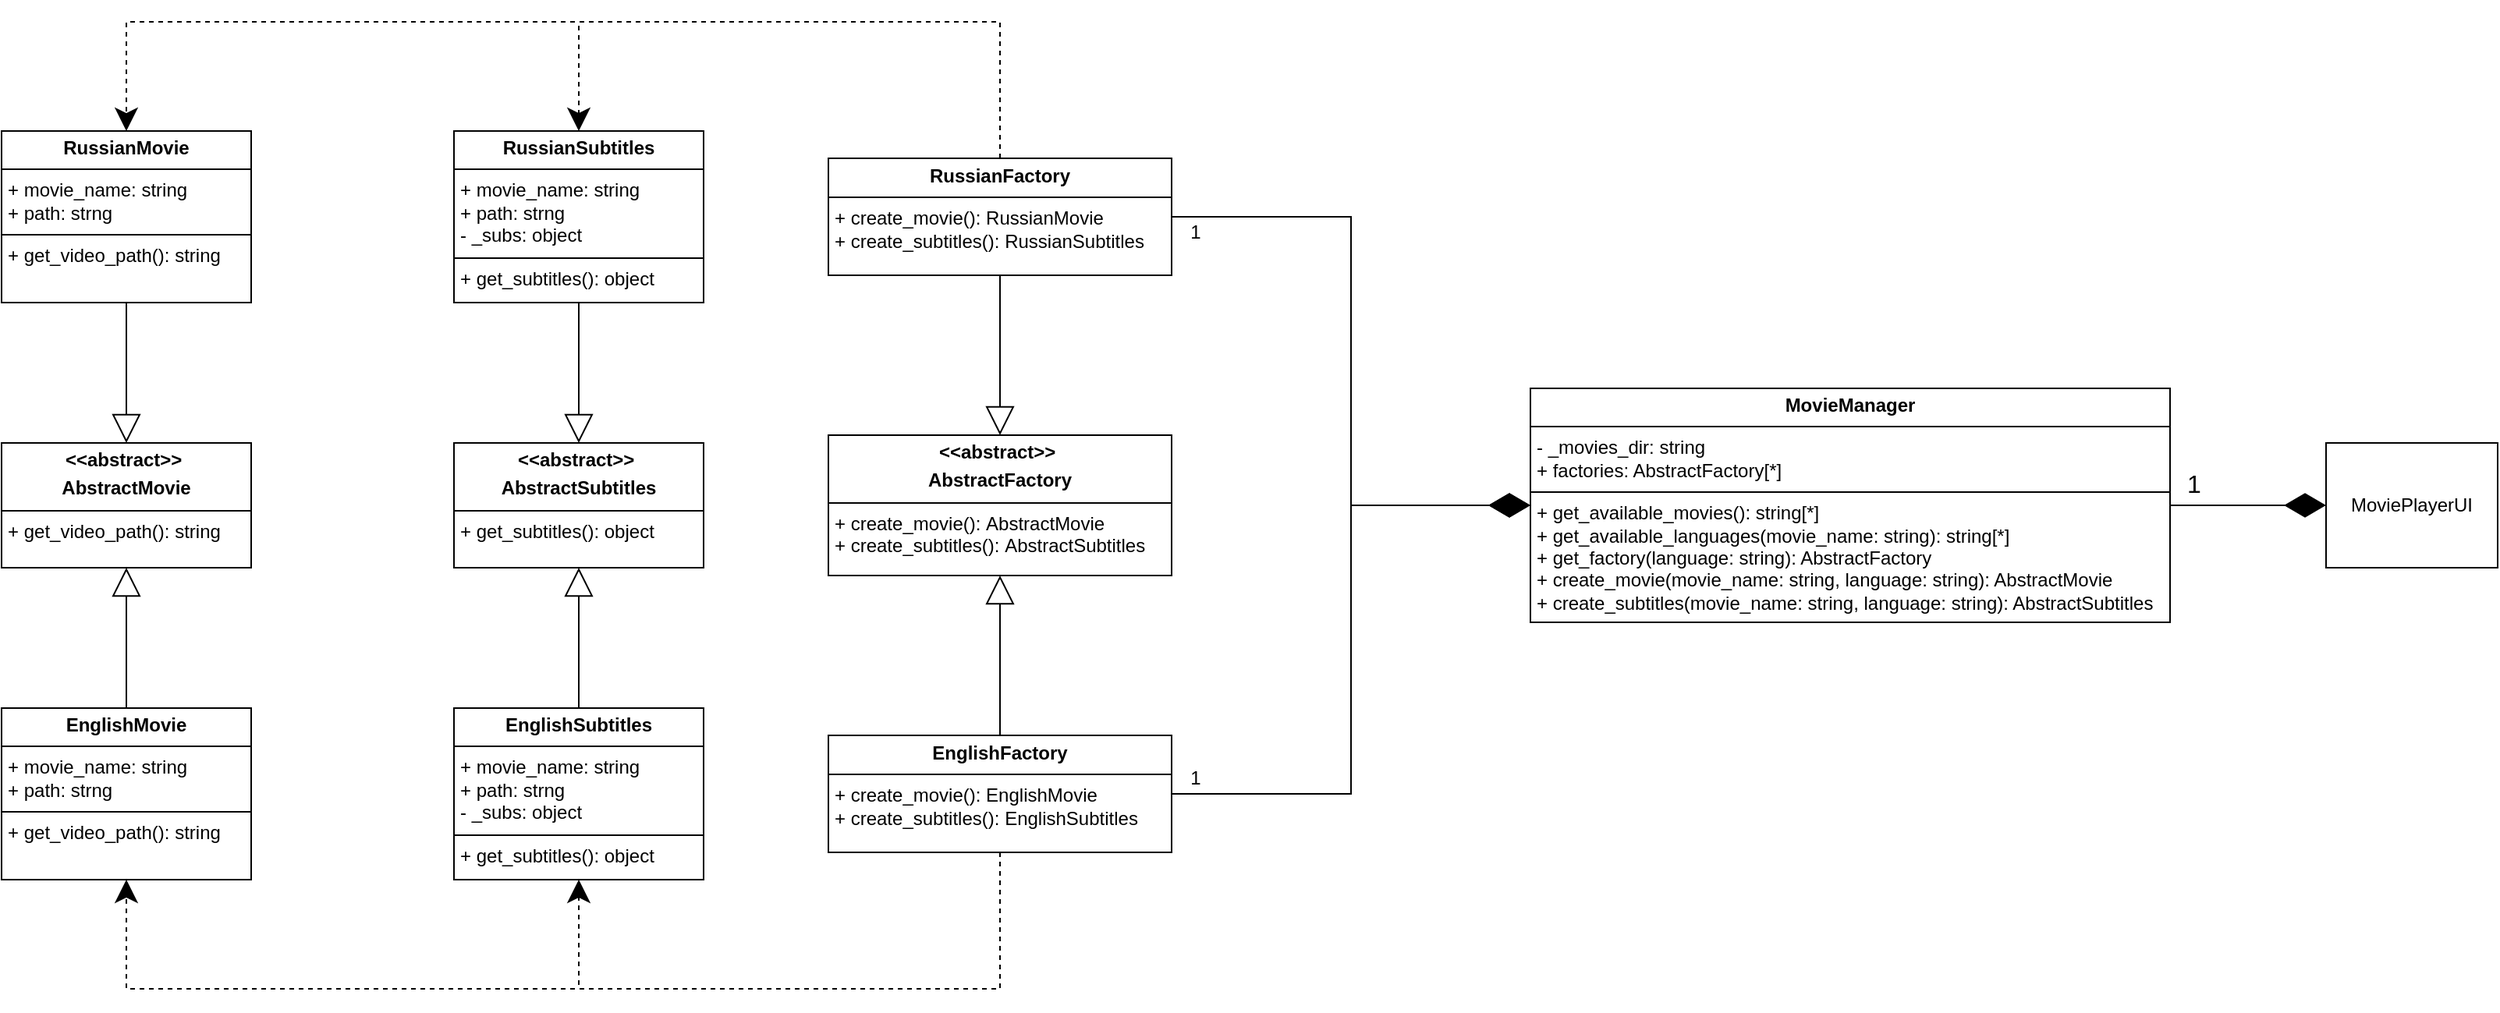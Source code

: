 <mxfile version="26.0.16">
  <diagram id="C5RBs43oDa-KdzZeNtuy" name="Page-1">
    <mxGraphModel dx="2514" dy="2077" grid="1" gridSize="10" guides="1" tooltips="1" connect="1" arrows="1" fold="1" page="1" pageScale="1" pageWidth="827" pageHeight="1169" math="0" shadow="0">
      <root>
        <mxCell id="WIyWlLk6GJQsqaUBKTNV-0" />
        <mxCell id="WIyWlLk6GJQsqaUBKTNV-1" parent="WIyWlLk6GJQsqaUBKTNV-0" />
        <mxCell id="YJ3JWjESbGyjQFtZ34K4-0" value="&lt;p style=&quot;margin:0px;margin-top:4px;text-align:center;&quot;&gt;&lt;b&gt;&amp;lt;&amp;lt;abstract&amp;gt;&amp;gt;&amp;nbsp;&lt;/b&gt;&lt;/p&gt;&lt;p style=&quot;margin:0px;margin-top:4px;text-align:center;&quot;&gt;&lt;b&gt;AbstractFactory&lt;/b&gt;&lt;/p&gt;&lt;hr size=&quot;1&quot; style=&quot;border-style:solid;&quot;&gt;&lt;p style=&quot;margin:0px;margin-left:4px;&quot;&gt;+ create_movie():&amp;nbsp;&lt;span style=&quot;background-color: transparent; color: light-dark(rgb(0, 0, 0), rgb(255, 255, 255)); text-align: center;&quot;&gt;AbstractMovie&lt;/span&gt;&lt;/p&gt;&lt;p style=&quot;margin:0px;margin-left:4px;&quot;&gt;+ create_subtitles():&amp;nbsp;&lt;span style=&quot;background-color: transparent; color: light-dark(rgb(0, 0, 0), rgb(255, 255, 255)); text-align: center;&quot;&gt;AbstractSubtitles&lt;/span&gt;&lt;/p&gt;&lt;div&gt;&lt;b style=&quot;background-color: transparent; color: light-dark(rgb(0, 0, 0), rgb(255, 255, 255)); text-align: center;&quot;&gt;&lt;br&gt;&lt;/b&gt;&lt;/div&gt;" style="verticalAlign=top;align=left;overflow=fill;html=1;whiteSpace=wrap;" parent="WIyWlLk6GJQsqaUBKTNV-1" vertex="1">
          <mxGeometry x="-90" y="75" width="220" height="90" as="geometry" />
        </mxCell>
        <mxCell id="YJ3JWjESbGyjQFtZ34K4-1" value="&lt;p style=&quot;margin: 4px 0px 0px; text-align: center;&quot;&gt;&lt;b&gt;&amp;lt;&amp;lt;abstract&amp;gt;&amp;gt;&amp;nbsp;&lt;/b&gt;&lt;/p&gt;&lt;p style=&quot;margin: 4px 0px 0px; text-align: center;&quot;&gt;&lt;b&gt;AbstractMovie&lt;/b&gt;&lt;/p&gt;&lt;hr style=&quot;border-style: solid;&quot; size=&quot;1&quot;&gt;&lt;p style=&quot;margin: 0px 0px 0px 4px;&quot;&gt;+ get_video_path(): string&lt;/p&gt;" style="verticalAlign=top;align=left;overflow=fill;html=1;whiteSpace=wrap;" parent="WIyWlLk6GJQsqaUBKTNV-1" vertex="1">
          <mxGeometry x="-620" y="80" width="160" height="80" as="geometry" />
        </mxCell>
        <mxCell id="YJ3JWjESbGyjQFtZ34K4-2" value="&lt;p style=&quot;margin: 4px 0px 0px; text-align: center;&quot;&gt;&lt;b&gt;&amp;lt;&amp;lt;abstract&amp;gt;&amp;gt;&amp;nbsp;&lt;/b&gt;&lt;/p&gt;&lt;p style=&quot;margin: 4px 0px 0px; text-align: center;&quot;&gt;&lt;b&gt;AbstractSubtitles&lt;/b&gt;&lt;/p&gt;&lt;hr style=&quot;border-style: solid;&quot; size=&quot;1&quot;&gt;&lt;p style=&quot;margin: 0px 0px 0px 4px;&quot;&gt;+ get_subtitles(): object&lt;/p&gt;" style="verticalAlign=top;align=left;overflow=fill;html=1;whiteSpace=wrap;" parent="WIyWlLk6GJQsqaUBKTNV-1" vertex="1">
          <mxGeometry x="-330" y="80" width="160" height="80" as="geometry" />
        </mxCell>
        <mxCell id="YJ3JWjESbGyjQFtZ34K4-3" value="&lt;p style=&quot;margin:0px;margin-top:4px;text-align:center;&quot;&gt;&lt;b style=&quot;background-color: transparent; color: light-dark(rgb(0, 0, 0), rgb(255, 255, 255));&quot;&gt;Russian&lt;/b&gt;&lt;b style=&quot;background-color: transparent; color: light-dark(rgb(0, 0, 0), rgb(255, 255, 255));&quot;&gt;Factory&lt;/b&gt;&lt;/p&gt;&lt;hr size=&quot;1&quot; style=&quot;border-style:solid;&quot;&gt;&lt;p style=&quot;margin:0px;margin-left:4px;&quot;&gt;+ create_movie():&amp;nbsp;&lt;span style=&quot;background-color: transparent; color: light-dark(rgb(0, 0, 0), rgb(255, 255, 255)); text-align: center;&quot;&gt;Russian&lt;/span&gt;&lt;span style=&quot;background-color: transparent; color: light-dark(rgb(0, 0, 0), rgb(255, 255, 255)); text-align: center;&quot;&gt;Movie&lt;/span&gt;&lt;/p&gt;&lt;p style=&quot;margin:0px;margin-left:4px;&quot;&gt;+ create_subtitles():&amp;nbsp;&lt;span style=&quot;text-align: center;&quot;&gt;Russian&lt;/span&gt;&lt;span style=&quot;background-color: transparent; color: light-dark(rgb(0, 0, 0), rgb(255, 255, 255)); text-align: center;&quot;&gt;Subtitles&lt;/span&gt;&lt;/p&gt;&lt;div&gt;&lt;b style=&quot;background-color: transparent; color: light-dark(rgb(0, 0, 0), rgb(255, 255, 255)); text-align: center;&quot;&gt;&lt;br&gt;&lt;/b&gt;&lt;/div&gt;" style="verticalAlign=top;align=left;overflow=fill;html=1;whiteSpace=wrap;" parent="WIyWlLk6GJQsqaUBKTNV-1" vertex="1">
          <mxGeometry x="-90" y="-102.5" width="220" height="75" as="geometry" />
        </mxCell>
        <mxCell id="YJ3JWjESbGyjQFtZ34K4-9" value="&lt;p style=&quot;margin:0px;margin-top:4px;text-align:center;&quot;&gt;&lt;b&gt;Russian&lt;/b&gt;&lt;b style=&quot;color: light-dark(rgb(0, 0, 0), rgb(255, 255, 255)); background-color: transparent;&quot;&gt;Movie&lt;/b&gt;&lt;/p&gt;&lt;hr size=&quot;1&quot; style=&quot;border-style:solid;&quot;&gt;&lt;p style=&quot;margin:0px;margin-left:4px;&quot;&gt;+ movie_name: string&lt;/p&gt;&lt;p style=&quot;margin:0px;margin-left:4px;&quot;&gt;+ path: strng&lt;/p&gt;&lt;hr size=&quot;1&quot; style=&quot;border-style:solid;&quot;&gt;&lt;p style=&quot;margin:0px;margin-left:4px;&quot;&gt;+ get_video_path(): string&lt;/p&gt;" style="verticalAlign=top;align=left;overflow=fill;html=1;whiteSpace=wrap;" parent="WIyWlLk6GJQsqaUBKTNV-1" vertex="1">
          <mxGeometry x="-620" y="-120" width="160" height="110" as="geometry" />
        </mxCell>
        <mxCell id="YJ3JWjESbGyjQFtZ34K4-10" value="&lt;p style=&quot;margin:0px;margin-top:4px;text-align:center;&quot;&gt;&lt;b&gt;RussianSubtitles&lt;/b&gt;&lt;/p&gt;&lt;hr size=&quot;1&quot; style=&quot;border-style:solid;&quot;&gt;&lt;p style=&quot;margin:0px;margin-left:4px;&quot;&gt;+ movie_name: string&lt;/p&gt;&lt;p style=&quot;margin:0px;margin-left:4px;&quot;&gt;+ path: strng&lt;/p&gt;&lt;p style=&quot;margin:0px;margin-left:4px;&quot;&gt;- _subs: object&amp;nbsp;&lt;/p&gt;&lt;hr size=&quot;1&quot; style=&quot;border-style:solid;&quot;&gt;&lt;p style=&quot;margin:0px;margin-left:4px;&quot;&gt;+ get_subtitles(): object&lt;/p&gt;" style="verticalAlign=top;align=left;overflow=fill;html=1;whiteSpace=wrap;" parent="WIyWlLk6GJQsqaUBKTNV-1" vertex="1">
          <mxGeometry x="-330" y="-120" width="160" height="110" as="geometry" />
        </mxCell>
        <mxCell id="YJ3JWjESbGyjQFtZ34K4-11" value="&lt;p style=&quot;margin:0px;margin-top:4px;text-align:center;&quot;&gt;&lt;b style=&quot;background-color: transparent; color: light-dark(rgb(0, 0, 0), rgb(255, 255, 255));&quot;&gt;EnglishFactory&lt;/b&gt;&lt;/p&gt;&lt;hr size=&quot;1&quot; style=&quot;border-style:solid;&quot;&gt;&lt;p style=&quot;margin:0px;margin-left:4px;&quot;&gt;+ create_movie():&amp;nbsp;&lt;span style=&quot;color: light-dark(rgb(0, 0, 0), rgb(255, 255, 255)); text-align: center; background-color: transparent;&quot;&gt;English&lt;/span&gt;&lt;span style=&quot;background-color: transparent; color: light-dark(rgb(0, 0, 0), rgb(255, 255, 255)); text-align: center;&quot;&gt;Movie&lt;/span&gt;&lt;/p&gt;&lt;p style=&quot;margin:0px;margin-left:4px;&quot;&gt;+ create_subtitles():&amp;nbsp;&lt;span style=&quot;color: light-dark(rgb(0, 0, 0), rgb(255, 255, 255)); text-align: center; background-color: transparent;&quot;&gt;English&lt;/span&gt;&lt;span style=&quot;background-color: transparent; color: light-dark(rgb(0, 0, 0), rgb(255, 255, 255)); text-align: center;&quot;&gt;Subtitles&lt;/span&gt;&lt;/p&gt;&lt;div&gt;&lt;b style=&quot;background-color: transparent; color: light-dark(rgb(0, 0, 0), rgb(255, 255, 255)); text-align: center;&quot;&gt;&lt;br&gt;&lt;/b&gt;&lt;/div&gt;" style="verticalAlign=top;align=left;overflow=fill;html=1;whiteSpace=wrap;" parent="WIyWlLk6GJQsqaUBKTNV-1" vertex="1">
          <mxGeometry x="-90" y="267.5" width="220" height="75" as="geometry" />
        </mxCell>
        <mxCell id="YJ3JWjESbGyjQFtZ34K4-12" value="&lt;p style=&quot;margin:0px;margin-top:4px;text-align:center;&quot;&gt;&lt;b style=&quot;background-color: transparent; color: light-dark(rgb(0, 0, 0), rgb(255, 255, 255));&quot;&gt;English&lt;/b&gt;&lt;b style=&quot;color: light-dark(rgb(0, 0, 0), rgb(255, 255, 255)); background-color: transparent;&quot;&gt;Movie&lt;/b&gt;&lt;/p&gt;&lt;hr size=&quot;1&quot; style=&quot;border-style:solid;&quot;&gt;&lt;p style=&quot;margin:0px;margin-left:4px;&quot;&gt;+ movie_name: string&lt;/p&gt;&lt;p style=&quot;margin:0px;margin-left:4px;&quot;&gt;+ path: strng&lt;/p&gt;&lt;hr size=&quot;1&quot; style=&quot;border-style:solid;&quot;&gt;&lt;p style=&quot;margin:0px;margin-left:4px;&quot;&gt;+ get_video_path(): string&lt;/p&gt;" style="verticalAlign=top;align=left;overflow=fill;html=1;whiteSpace=wrap;" parent="WIyWlLk6GJQsqaUBKTNV-1" vertex="1">
          <mxGeometry x="-620" y="250" width="160" height="110" as="geometry" />
        </mxCell>
        <mxCell id="YJ3JWjESbGyjQFtZ34K4-13" value="&lt;p style=&quot;margin:0px;margin-top:4px;text-align:center;&quot;&gt;&lt;b style=&quot;background-color: transparent; color: light-dark(rgb(0, 0, 0), rgb(255, 255, 255));&quot;&gt;English&lt;/b&gt;&lt;b&gt;Subtitles&lt;/b&gt;&lt;/p&gt;&lt;hr size=&quot;1&quot; style=&quot;border-style:solid;&quot;&gt;&lt;p style=&quot;margin:0px;margin-left:4px;&quot;&gt;+ movie_name: string&lt;/p&gt;&lt;p style=&quot;margin:0px;margin-left:4px;&quot;&gt;+ path: strng&lt;/p&gt;&lt;p style=&quot;margin:0px;margin-left:4px;&quot;&gt;- _subs: object&amp;nbsp;&lt;/p&gt;&lt;hr size=&quot;1&quot; style=&quot;border-style:solid;&quot;&gt;&lt;p style=&quot;margin:0px;margin-left:4px;&quot;&gt;+ get_subtitles(): object&lt;/p&gt;" style="verticalAlign=top;align=left;overflow=fill;html=1;whiteSpace=wrap;" parent="WIyWlLk6GJQsqaUBKTNV-1" vertex="1">
          <mxGeometry x="-330" y="250" width="160" height="110" as="geometry" />
        </mxCell>
        <mxCell id="YJ3JWjESbGyjQFtZ34K4-22" value="&lt;p style=&quot;margin:0px;margin-top:4px;text-align:center;&quot;&gt;&lt;b&gt;MovieManager&lt;/b&gt;&lt;/p&gt;&lt;hr size=&quot;1&quot; style=&quot;border-style:solid;&quot;&gt;&lt;p style=&quot;margin:0px;margin-left:4px;&quot;&gt;- _movies_dir: string&lt;/p&gt;&lt;p style=&quot;margin:0px;margin-left:4px;&quot;&gt;+&amp;nbsp;factories: &lt;span style=&quot;text-align: center;&quot;&gt;AbstractFactory&lt;/span&gt;[*]&lt;/p&gt;&lt;hr size=&quot;1&quot; style=&quot;border-style:solid;&quot;&gt;&lt;p style=&quot;margin:0px;margin-left:4px;&quot;&gt;+ get_available_movies(): string[*]&lt;/p&gt;&lt;p style=&quot;margin:0px;margin-left:4px;&quot;&gt;+&amp;nbsp;get_available_languages(movie_name: string): string[*]&lt;/p&gt;&lt;p style=&quot;margin:0px;margin-left:4px;&quot;&gt;+ get_factory(language: string): AbstractFactory&lt;/p&gt;&lt;p style=&quot;margin:0px;margin-left:4px;&quot;&gt;+ create_movie(movie_name: string, language: string): AbstractMovie&lt;/p&gt;&lt;p style=&quot;margin:0px;margin-left:4px;&quot;&gt;+ create_subtitles(movie_name: string, language: string): AbstractSubtitles&lt;/p&gt;" style="verticalAlign=top;align=left;overflow=fill;html=1;whiteSpace=wrap;" parent="WIyWlLk6GJQsqaUBKTNV-1" vertex="1">
          <mxGeometry x="360" y="45" width="410" height="150" as="geometry" />
        </mxCell>
        <mxCell id="YJ3JWjESbGyjQFtZ34K4-23" value="MoviePlayerUI" style="html=1;whiteSpace=wrap;" parent="WIyWlLk6GJQsqaUBKTNV-1" vertex="1">
          <mxGeometry x="870" y="80" width="110" height="80" as="geometry" />
        </mxCell>
        <mxCell id="YJ3JWjESbGyjQFtZ34K4-24" value="" style="endArrow=block;endSize=16;endFill=0;html=1;rounded=0;exitX=0.5;exitY=0;exitDx=0;exitDy=0;entryX=0.5;entryY=1;entryDx=0;entryDy=0;" parent="WIyWlLk6GJQsqaUBKTNV-1" source="YJ3JWjESbGyjQFtZ34K4-13" target="YJ3JWjESbGyjQFtZ34K4-2" edge="1">
          <mxGeometry width="160" relative="1" as="geometry">
            <mxPoint x="60" y="110" as="sourcePoint" />
            <mxPoint x="220" y="110" as="targetPoint" />
          </mxGeometry>
        </mxCell>
        <mxCell id="YJ3JWjESbGyjQFtZ34K4-25" value="" style="endArrow=block;endSize=16;endFill=0;html=1;rounded=0;exitX=0.5;exitY=1;exitDx=0;exitDy=0;entryX=0.5;entryY=0;entryDx=0;entryDy=0;" parent="WIyWlLk6GJQsqaUBKTNV-1" source="YJ3JWjESbGyjQFtZ34K4-10" target="YJ3JWjESbGyjQFtZ34K4-2" edge="1">
          <mxGeometry width="160" relative="1" as="geometry">
            <mxPoint x="-240" y="260" as="sourcePoint" />
            <mxPoint x="-240" y="170" as="targetPoint" />
          </mxGeometry>
        </mxCell>
        <mxCell id="YJ3JWjESbGyjQFtZ34K4-28" value="" style="endArrow=block;endSize=16;endFill=0;html=1;rounded=0;exitX=0.5;exitY=0;exitDx=0;exitDy=0;entryX=0.5;entryY=1;entryDx=0;entryDy=0;" parent="WIyWlLk6GJQsqaUBKTNV-1" source="YJ3JWjESbGyjQFtZ34K4-12" target="YJ3JWjESbGyjQFtZ34K4-1" edge="1">
          <mxGeometry width="160" relative="1" as="geometry">
            <mxPoint x="-540.53" y="250" as="sourcePoint" />
            <mxPoint x="-540.53" y="160" as="targetPoint" />
          </mxGeometry>
        </mxCell>
        <mxCell id="YJ3JWjESbGyjQFtZ34K4-29" value="" style="endArrow=block;endSize=16;endFill=0;html=1;rounded=0;exitX=0.5;exitY=1;exitDx=0;exitDy=0;entryX=0.5;entryY=0;entryDx=0;entryDy=0;" parent="WIyWlLk6GJQsqaUBKTNV-1" source="YJ3JWjESbGyjQFtZ34K4-9" target="YJ3JWjESbGyjQFtZ34K4-1" edge="1">
          <mxGeometry width="160" relative="1" as="geometry">
            <mxPoint x="-461.05" y="110" as="sourcePoint" />
            <mxPoint x="-461.05" y="20" as="targetPoint" />
          </mxGeometry>
        </mxCell>
        <mxCell id="YJ3JWjESbGyjQFtZ34K4-31" value="" style="endArrow=block;endSize=16;endFill=0;html=1;rounded=0;exitX=0.5;exitY=0;exitDx=0;exitDy=0;entryX=0.5;entryY=1;entryDx=0;entryDy=0;" parent="WIyWlLk6GJQsqaUBKTNV-1" source="YJ3JWjESbGyjQFtZ34K4-11" target="YJ3JWjESbGyjQFtZ34K4-0" edge="1">
          <mxGeometry width="160" relative="1" as="geometry">
            <mxPoint x="30" y="175" as="sourcePoint" />
            <mxPoint x="30" y="278" as="targetPoint" />
          </mxGeometry>
        </mxCell>
        <mxCell id="YJ3JWjESbGyjQFtZ34K4-32" value="" style="endArrow=block;endSize=16;endFill=0;html=1;rounded=0;exitX=0.5;exitY=1;exitDx=0;exitDy=0;entryX=0.5;entryY=0;entryDx=0;entryDy=0;" parent="WIyWlLk6GJQsqaUBKTNV-1" source="YJ3JWjESbGyjQFtZ34K4-3" target="YJ3JWjESbGyjQFtZ34K4-0" edge="1">
          <mxGeometry width="160" relative="1" as="geometry">
            <mxPoint x="30" y="278" as="sourcePoint" />
            <mxPoint x="30" y="175" as="targetPoint" />
          </mxGeometry>
        </mxCell>
        <mxCell id="YJ3JWjESbGyjQFtZ34K4-33" value="" style="endArrow=classic;endSize=12;dashed=1;html=1;rounded=0;exitX=0.5;exitY=0;exitDx=0;exitDy=0;entryX=0.5;entryY=0;entryDx=0;entryDy=0;edgeStyle=orthogonalEdgeStyle;endFill=1;" parent="WIyWlLk6GJQsqaUBKTNV-1" source="YJ3JWjESbGyjQFtZ34K4-3" target="YJ3JWjESbGyjQFtZ34K4-10" edge="1">
          <mxGeometry width="160" relative="1" as="geometry">
            <mxPoint x="-170" y="-30" as="sourcePoint" />
            <mxPoint x="-10" y="-30" as="targetPoint" />
            <Array as="points">
              <mxPoint x="20" y="-190" />
              <mxPoint x="-250" y="-190" />
            </Array>
            <mxPoint as="offset" />
          </mxGeometry>
        </mxCell>
        <mxCell id="YJ3JWjESbGyjQFtZ34K4-35" value="" style="endArrow=classic;endSize=12;dashed=1;html=1;rounded=0;exitX=0.5;exitY=0;exitDx=0;exitDy=0;edgeStyle=orthogonalEdgeStyle;entryX=0.5;entryY=0;entryDx=0;entryDy=0;endFill=1;" parent="WIyWlLk6GJQsqaUBKTNV-1" source="YJ3JWjESbGyjQFtZ34K4-3" target="YJ3JWjESbGyjQFtZ34K4-9" edge="1">
          <mxGeometry width="160" relative="1" as="geometry">
            <mxPoint x="120" y="-92" as="sourcePoint" />
            <mxPoint x="-540" y="-120" as="targetPoint" />
            <Array as="points">
              <mxPoint x="20" y="-190" />
              <mxPoint x="-540" y="-190" />
            </Array>
            <mxPoint as="offset" />
          </mxGeometry>
        </mxCell>
        <mxCell id="YJ3JWjESbGyjQFtZ34K4-38" value="1" style="text;html=1;align=center;verticalAlign=middle;resizable=0;points=[];autosize=1;strokeColor=none;fillColor=none;" parent="WIyWlLk6GJQsqaUBKTNV-1" vertex="1">
          <mxGeometry x="130" y="-70" width="30" height="30" as="geometry" />
        </mxCell>
        <mxCell id="YJ3JWjESbGyjQFtZ34K4-39" value="1" style="text;html=1;align=center;verticalAlign=middle;resizable=0;points=[];autosize=1;strokeColor=none;fillColor=none;" parent="WIyWlLk6GJQsqaUBKTNV-1" vertex="1">
          <mxGeometry x="130" y="280" width="30" height="30" as="geometry" />
        </mxCell>
        <mxCell id="YJ3JWjESbGyjQFtZ34K4-40" value="" style="endArrow=diamondThin;endFill=1;endSize=24;html=1;rounded=0;entryX=0;entryY=0.5;entryDx=0;entryDy=0;exitX=1;exitY=0.5;exitDx=0;exitDy=0;edgeStyle=orthogonalEdgeStyle;" parent="WIyWlLk6GJQsqaUBKTNV-1" source="YJ3JWjESbGyjQFtZ34K4-3" target="YJ3JWjESbGyjQFtZ34K4-22" edge="1">
          <mxGeometry width="160" relative="1" as="geometry">
            <mxPoint x="250" y="10" as="sourcePoint" />
            <mxPoint x="-10" y="100" as="targetPoint" />
            <Array as="points">
              <mxPoint x="245" y="-65" />
              <mxPoint x="245" y="120" />
            </Array>
          </mxGeometry>
        </mxCell>
        <mxCell id="YJ3JWjESbGyjQFtZ34K4-41" value="" style="endArrow=diamondThin;endFill=1;endSize=24;html=1;rounded=0;exitX=1;exitY=0.5;exitDx=0;exitDy=0;entryX=0;entryY=0.5;entryDx=0;entryDy=0;edgeStyle=orthogonalEdgeStyle;" parent="WIyWlLk6GJQsqaUBKTNV-1" source="YJ3JWjESbGyjQFtZ34K4-11" target="YJ3JWjESbGyjQFtZ34K4-22" edge="1">
          <mxGeometry width="160" relative="1" as="geometry">
            <mxPoint x="230" y="-55" as="sourcePoint" />
            <mxPoint x="340" y="150" as="targetPoint" />
          </mxGeometry>
        </mxCell>
        <mxCell id="YJ3JWjESbGyjQFtZ34K4-42" value="" style="endArrow=classic;endSize=12;dashed=1;html=1;rounded=0;exitX=0.5;exitY=1;exitDx=0;exitDy=0;entryX=0.5;entryY=1;entryDx=0;entryDy=0;edgeStyle=orthogonalEdgeStyle;endFill=1;" parent="WIyWlLk6GJQsqaUBKTNV-1" source="YJ3JWjESbGyjQFtZ34K4-11" target="YJ3JWjESbGyjQFtZ34K4-13" edge="1">
          <mxGeometry width="160" relative="1" as="geometry">
            <mxPoint x="-170" y="100" as="sourcePoint" />
            <mxPoint x="-30" y="500" as="targetPoint" />
            <Array as="points">
              <mxPoint x="20" y="430" />
              <mxPoint x="-250" y="430" />
            </Array>
          </mxGeometry>
        </mxCell>
        <mxCell id="YJ3JWjESbGyjQFtZ34K4-43" value="" style="endArrow=classic;endSize=12;dashed=1;html=1;rounded=0;exitX=0.5;exitY=1;exitDx=0;exitDy=0;entryX=0.5;entryY=1;entryDx=0;entryDy=0;edgeStyle=orthogonalEdgeStyle;endFill=1;" parent="WIyWlLk6GJQsqaUBKTNV-1" source="YJ3JWjESbGyjQFtZ34K4-11" target="YJ3JWjESbGyjQFtZ34K4-12" edge="1">
          <mxGeometry width="160" relative="1" as="geometry">
            <mxPoint x="120" y="353" as="sourcePoint" />
            <mxPoint x="-240" y="370" as="targetPoint" />
            <Array as="points">
              <mxPoint x="20" y="430" />
              <mxPoint x="-540" y="430" />
            </Array>
          </mxGeometry>
        </mxCell>
        <mxCell id="YJ3JWjESbGyjQFtZ34K4-44" value="" style="endArrow=diamondThin;endFill=1;endSize=24;html=1;rounded=0;exitX=1;exitY=0.5;exitDx=0;exitDy=0;entryX=0;entryY=0.5;entryDx=0;entryDy=0;" parent="WIyWlLk6GJQsqaUBKTNV-1" source="YJ3JWjESbGyjQFtZ34K4-22" target="YJ3JWjESbGyjQFtZ34K4-23" edge="1">
          <mxGeometry width="160" relative="1" as="geometry">
            <mxPoint x="650" y="350" as="sourcePoint" />
            <mxPoint x="790" y="165" as="targetPoint" />
          </mxGeometry>
        </mxCell>
        <mxCell id="tyMM4_YNUpBr9JNpUog_-0" value="1" style="text;html=1;align=center;verticalAlign=middle;resizable=0;points=[];autosize=1;strokeColor=none;fillColor=none;fontSize=16;" parent="WIyWlLk6GJQsqaUBKTNV-1" vertex="1">
          <mxGeometry x="770" y="91" width="30" height="30" as="geometry" />
        </mxCell>
      </root>
    </mxGraphModel>
  </diagram>
</mxfile>
